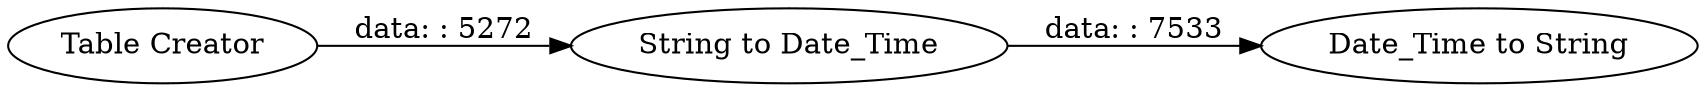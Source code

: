digraph {
	"6660732983372530301_1" [label="Table Creator"]
	"6660732983372530301_10" [label="Date_Time to String"]
	"6660732983372530301_9" [label="String to Date_Time"]
	"6660732983372530301_1" -> "6660732983372530301_9" [label="data: : 5272"]
	"6660732983372530301_9" -> "6660732983372530301_10" [label="data: : 7533"]
	rankdir=LR
}
